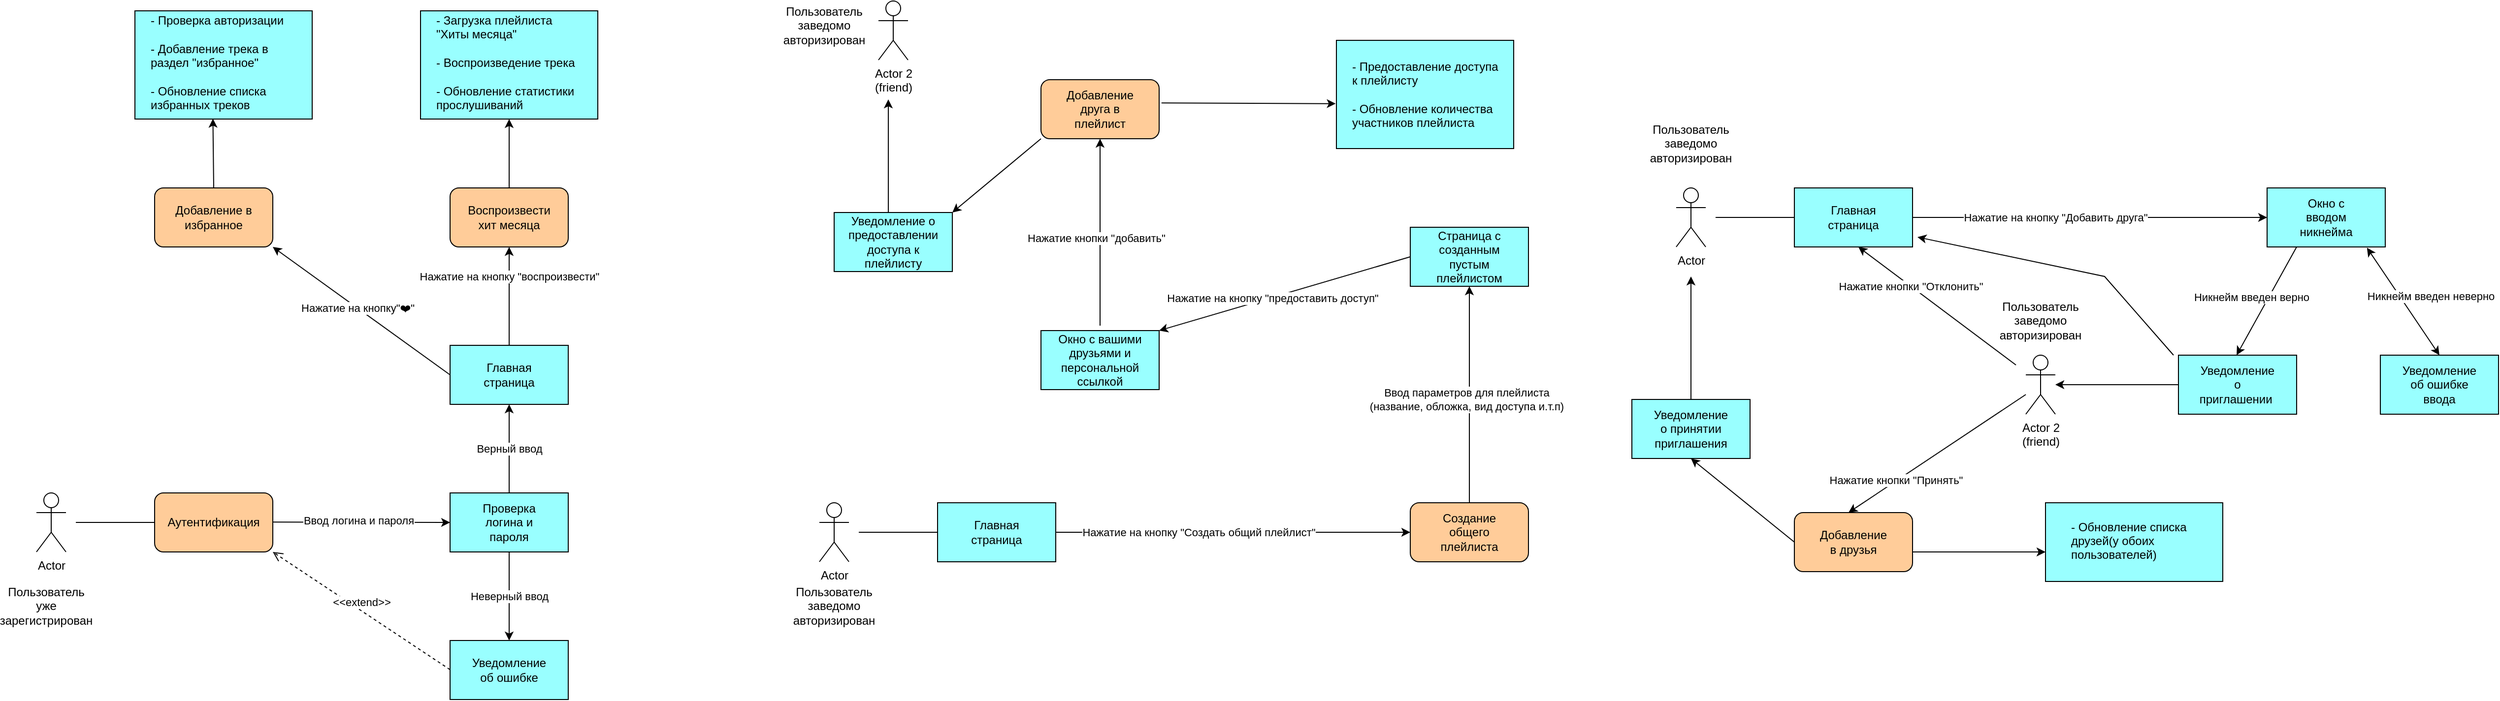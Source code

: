 <mxfile version="26.0.16">
  <diagram id="C5RBs43oDa-KdzZeNtuy" name="Page-1">
    <mxGraphModel dx="1789" dy="1003" grid="1" gridSize="10" guides="1" tooltips="1" connect="1" arrows="1" fold="1" page="1" pageScale="1" pageWidth="827" pageHeight="1169" math="0" shadow="0">
      <root>
        <mxCell id="WIyWlLk6GJQsqaUBKTNV-0" />
        <mxCell id="WIyWlLk6GJQsqaUBKTNV-1" parent="WIyWlLk6GJQsqaUBKTNV-0" />
        <mxCell id="O_Hls6zDi3jGi4kRHV9n-76" value="" style="rounded=0;whiteSpace=wrap;html=1;fillColor=light-dark(#99FFFF,var(--ge-dark-color, #121212));" parent="WIyWlLk6GJQsqaUBKTNV-1" vertex="1">
          <mxGeometry x="180" y="40" width="180" height="110" as="geometry" />
        </mxCell>
        <mxCell id="O_Hls6zDi3jGi4kRHV9n-0" value="Actor" style="shape=umlActor;verticalLabelPosition=bottom;verticalAlign=top;html=1;outlineConnect=0;" parent="WIyWlLk6GJQsqaUBKTNV-1" vertex="1">
          <mxGeometry x="80" y="530" width="30" height="60" as="geometry" />
        </mxCell>
        <mxCell id="O_Hls6zDi3jGi4kRHV9n-18" value="" style="rounded=0;whiteSpace=wrap;html=1;fillColor=light-dark(#99FFFF,var(--ge-dark-color, #121212));" parent="WIyWlLk6GJQsqaUBKTNV-1" vertex="1">
          <mxGeometry x="500" y="380" width="120" height="60" as="geometry" />
        </mxCell>
        <mxCell id="O_Hls6zDi3jGi4kRHV9n-19" value="" style="rounded=1;whiteSpace=wrap;html=1;fillColor=light-dark(#FFCC99,var(--ge-dark-color, #121212));" parent="WIyWlLk6GJQsqaUBKTNV-1" vertex="1">
          <mxGeometry x="200" y="530" width="120" height="60" as="geometry" />
        </mxCell>
        <mxCell id="O_Hls6zDi3jGi4kRHV9n-38" value="Аутентификация" style="text;html=1;align=center;verticalAlign=middle;whiteSpace=wrap;rounded=0;" parent="WIyWlLk6GJQsqaUBKTNV-1" vertex="1">
          <mxGeometry x="230" y="545" width="60" height="30" as="geometry" />
        </mxCell>
        <mxCell id="O_Hls6zDi3jGi4kRHV9n-41" value="" style="rounded=0;whiteSpace=wrap;html=1;fillColor=light-dark(#99FFFF,var(--ge-dark-color, #121212));" parent="WIyWlLk6GJQsqaUBKTNV-1" vertex="1">
          <mxGeometry x="500" y="530" width="120" height="60" as="geometry" />
        </mxCell>
        <mxCell id="O_Hls6zDi3jGi4kRHV9n-42" value="Проверка логина и пароля" style="text;html=1;align=center;verticalAlign=middle;whiteSpace=wrap;rounded=0;" parent="WIyWlLk6GJQsqaUBKTNV-1" vertex="1">
          <mxGeometry x="530" y="545" width="60" height="30" as="geometry" />
        </mxCell>
        <mxCell id="O_Hls6zDi3jGi4kRHV9n-44" value="" style="rounded=0;whiteSpace=wrap;html=1;fillColor=light-dark(#99FFFF,var(--ge-dark-color, #121212));" parent="WIyWlLk6GJQsqaUBKTNV-1" vertex="1">
          <mxGeometry x="500" y="680" width="120" height="60" as="geometry" />
        </mxCell>
        <mxCell id="O_Hls6zDi3jGi4kRHV9n-45" value="" style="endArrow=classic;html=1;rounded=0;exitX=0.5;exitY=1;exitDx=0;exitDy=0;entryX=0.5;entryY=0;entryDx=0;entryDy=0;" parent="WIyWlLk6GJQsqaUBKTNV-1" source="O_Hls6zDi3jGi4kRHV9n-41" target="O_Hls6zDi3jGi4kRHV9n-44" edge="1">
          <mxGeometry relative="1" as="geometry">
            <mxPoint x="510" y="620" as="sourcePoint" />
            <mxPoint x="610" y="620" as="targetPoint" />
          </mxGeometry>
        </mxCell>
        <mxCell id="O_Hls6zDi3jGi4kRHV9n-46" value="Неверный ввод" style="edgeLabel;resizable=0;html=1;;align=center;verticalAlign=middle;" parent="O_Hls6zDi3jGi4kRHV9n-45" connectable="0" vertex="1">
          <mxGeometry relative="1" as="geometry" />
        </mxCell>
        <mxCell id="O_Hls6zDi3jGi4kRHV9n-47" value="Уведомление об ошибке" style="text;html=1;align=center;verticalAlign=middle;whiteSpace=wrap;rounded=0;" parent="WIyWlLk6GJQsqaUBKTNV-1" vertex="1">
          <mxGeometry x="530" y="695" width="60" height="30" as="geometry" />
        </mxCell>
        <mxCell id="O_Hls6zDi3jGi4kRHV9n-49" value="" style="endArrow=classic;html=1;rounded=0;exitX=0.5;exitY=0;exitDx=0;exitDy=0;entryX=0.5;entryY=1;entryDx=0;entryDy=0;" parent="WIyWlLk6GJQsqaUBKTNV-1" source="O_Hls6zDi3jGi4kRHV9n-41" target="O_Hls6zDi3jGi4kRHV9n-18" edge="1">
          <mxGeometry relative="1" as="geometry">
            <mxPoint x="500" y="470" as="sourcePoint" />
            <mxPoint x="560" y="450" as="targetPoint" />
          </mxGeometry>
        </mxCell>
        <mxCell id="O_Hls6zDi3jGi4kRHV9n-50" value="Верный ввод" style="edgeLabel;resizable=0;html=1;;align=center;verticalAlign=middle;" parent="O_Hls6zDi3jGi4kRHV9n-49" connectable="0" vertex="1">
          <mxGeometry relative="1" as="geometry" />
        </mxCell>
        <mxCell id="O_Hls6zDi3jGi4kRHV9n-51" value="Главная страница" style="text;html=1;align=center;verticalAlign=middle;whiteSpace=wrap;rounded=0;" parent="WIyWlLk6GJQsqaUBKTNV-1" vertex="1">
          <mxGeometry x="530" y="395" width="60" height="30" as="geometry" />
        </mxCell>
        <mxCell id="O_Hls6zDi3jGi4kRHV9n-52" value="" style="endArrow=none;html=1;rounded=0;entryX=0;entryY=0.5;entryDx=0;entryDy=0;" parent="WIyWlLk6GJQsqaUBKTNV-1" target="O_Hls6zDi3jGi4kRHV9n-19" edge="1">
          <mxGeometry width="50" height="50" relative="1" as="geometry">
            <mxPoint x="120" y="560" as="sourcePoint" />
            <mxPoint x="170" y="520" as="targetPoint" />
          </mxGeometry>
        </mxCell>
        <mxCell id="O_Hls6zDi3jGi4kRHV9n-53" value="" style="endArrow=classic;html=1;rounded=0;entryX=0;entryY=0.5;entryDx=0;entryDy=0;" parent="WIyWlLk6GJQsqaUBKTNV-1" target="O_Hls6zDi3jGi4kRHV9n-41" edge="1">
          <mxGeometry relative="1" as="geometry">
            <mxPoint x="320" y="559.66" as="sourcePoint" />
            <mxPoint x="420" y="559.66" as="targetPoint" />
          </mxGeometry>
        </mxCell>
        <mxCell id="O_Hls6zDi3jGi4kRHV9n-57" value="Ввод логина и пароля" style="edgeLabel;html=1;align=center;verticalAlign=middle;resizable=0;points=[];" parent="O_Hls6zDi3jGi4kRHV9n-53" vertex="1" connectable="0">
          <mxGeometry x="-0.037" y="2" relative="1" as="geometry">
            <mxPoint as="offset" />
          </mxGeometry>
        </mxCell>
        <mxCell id="O_Hls6zDi3jGi4kRHV9n-58" value="&amp;lt;&amp;lt;extend&amp;gt;&amp;gt;" style="html=1;verticalAlign=bottom;endArrow=open;dashed=1;endSize=8;curved=0;rounded=0;entryX=1;entryY=1;entryDx=0;entryDy=0;" parent="WIyWlLk6GJQsqaUBKTNV-1" target="O_Hls6zDi3jGi4kRHV9n-19" edge="1">
          <mxGeometry relative="1" as="geometry">
            <mxPoint x="500" y="709.66" as="sourcePoint" />
            <mxPoint x="420" y="709.66" as="targetPoint" />
          </mxGeometry>
        </mxCell>
        <mxCell id="O_Hls6zDi3jGi4kRHV9n-59" value="" style="rounded=1;whiteSpace=wrap;html=1;fillColor=light-dark(#FFCC99,var(--ge-dark-color, #121212));" parent="WIyWlLk6GJQsqaUBKTNV-1" vertex="1">
          <mxGeometry x="500" y="220" width="120" height="60" as="geometry" />
        </mxCell>
        <mxCell id="O_Hls6zDi3jGi4kRHV9n-61" value="Воспроизвести хит месяца" style="text;html=1;align=center;verticalAlign=middle;whiteSpace=wrap;rounded=0;" parent="WIyWlLk6GJQsqaUBKTNV-1" vertex="1">
          <mxGeometry x="530" y="235" width="60" height="30" as="geometry" />
        </mxCell>
        <mxCell id="O_Hls6zDi3jGi4kRHV9n-63" value="" style="endArrow=classic;html=1;rounded=0;entryX=0.5;entryY=1;entryDx=0;entryDy=0;" parent="WIyWlLk6GJQsqaUBKTNV-1" target="O_Hls6zDi3jGi4kRHV9n-59" edge="1">
          <mxGeometry relative="1" as="geometry">
            <mxPoint x="560" y="380" as="sourcePoint" />
            <mxPoint x="480" y="360" as="targetPoint" />
          </mxGeometry>
        </mxCell>
        <mxCell id="O_Hls6zDi3jGi4kRHV9n-64" value="Нажатие на кнопку &quot;воспроизвести&quot;" style="edgeLabel;resizable=0;html=1;;align=center;verticalAlign=middle;" parent="O_Hls6zDi3jGi4kRHV9n-63" connectable="0" vertex="1">
          <mxGeometry relative="1" as="geometry">
            <mxPoint y="-20" as="offset" />
          </mxGeometry>
        </mxCell>
        <mxCell id="O_Hls6zDi3jGi4kRHV9n-65" value="" style="rounded=1;whiteSpace=wrap;html=1;fillColor=light-dark(#FFCC99,var(--ge-dark-color, #121212));" parent="WIyWlLk6GJQsqaUBKTNV-1" vertex="1">
          <mxGeometry x="200" y="220" width="120" height="60" as="geometry" />
        </mxCell>
        <mxCell id="O_Hls6zDi3jGi4kRHV9n-66" value="Добавление в избранное" style="text;html=1;align=center;verticalAlign=middle;whiteSpace=wrap;rounded=0;" parent="WIyWlLk6GJQsqaUBKTNV-1" vertex="1">
          <mxGeometry x="220" y="235" width="80" height="30" as="geometry" />
        </mxCell>
        <mxCell id="O_Hls6zDi3jGi4kRHV9n-68" value="" style="endArrow=classic;html=1;rounded=0;entryX=1;entryY=1;entryDx=0;entryDy=0;exitX=0;exitY=0.5;exitDx=0;exitDy=0;" parent="WIyWlLk6GJQsqaUBKTNV-1" source="O_Hls6zDi3jGi4kRHV9n-18" target="O_Hls6zDi3jGi4kRHV9n-65" edge="1">
          <mxGeometry relative="1" as="geometry">
            <mxPoint x="350" y="380" as="sourcePoint" />
            <mxPoint x="450" y="380" as="targetPoint" />
          </mxGeometry>
        </mxCell>
        <mxCell id="O_Hls6zDi3jGi4kRHV9n-71" value="Нажатие на кнопку&quot;❤️&quot;" style="edgeLabel;html=1;align=center;verticalAlign=middle;resizable=0;points=[];" parent="O_Hls6zDi3jGi4kRHV9n-68" vertex="1" connectable="0">
          <mxGeometry x="0.046" relative="1" as="geometry">
            <mxPoint as="offset" />
          </mxGeometry>
        </mxCell>
        <mxCell id="O_Hls6zDi3jGi4kRHV9n-72" value="" style="rounded=0;whiteSpace=wrap;html=1;fillColor=light-dark(#99FFFF,var(--ge-dark-color, #121212));" parent="WIyWlLk6GJQsqaUBKTNV-1" vertex="1">
          <mxGeometry x="470" y="40" width="180" height="110" as="geometry" />
        </mxCell>
        <mxCell id="O_Hls6zDi3jGi4kRHV9n-73" value="" style="endArrow=classic;html=1;rounded=0;entryX=0.5;entryY=1;entryDx=0;entryDy=0;" parent="WIyWlLk6GJQsqaUBKTNV-1" target="O_Hls6zDi3jGi4kRHV9n-72" edge="1">
          <mxGeometry width="50" height="50" relative="1" as="geometry">
            <mxPoint x="560" y="220" as="sourcePoint" />
            <mxPoint x="610" y="170" as="targetPoint" />
          </mxGeometry>
        </mxCell>
        <mxCell id="O_Hls6zDi3jGi4kRHV9n-74" value="- Загрузка плейлиста &quot;Хиты месяца&quot;&lt;div&gt;&lt;br&gt;&lt;div&gt;- Воспроизведение трека&lt;/div&gt;&lt;div&gt;&lt;br&gt;&lt;/div&gt;&lt;div&gt;- Обновление статистики прослушиваний&lt;/div&gt;&lt;div&gt;&lt;br&gt;&lt;/div&gt;&lt;/div&gt;" style="text;strokeColor=none;fillColor=none;align=left;verticalAlign=middle;spacingLeft=4;spacingRight=4;overflow=hidden;points=[[0,0.5],[1,0.5]];portConstraint=eastwest;rotatable=0;whiteSpace=wrap;html=1;" parent="WIyWlLk6GJQsqaUBKTNV-1" vertex="1">
          <mxGeometry x="480" y="40" width="160" height="120" as="geometry" />
        </mxCell>
        <mxCell id="O_Hls6zDi3jGi4kRHV9n-78" value="" style="endArrow=classic;html=1;rounded=0;entryX=0.44;entryY=0.997;entryDx=0;entryDy=0;entryPerimeter=0;" parent="WIyWlLk6GJQsqaUBKTNV-1" target="O_Hls6zDi3jGi4kRHV9n-76" edge="1">
          <mxGeometry width="50" height="50" relative="1" as="geometry">
            <mxPoint x="260" y="220" as="sourcePoint" />
            <mxPoint x="310" y="170" as="targetPoint" />
          </mxGeometry>
        </mxCell>
        <mxCell id="O_Hls6zDi3jGi4kRHV9n-79" value="-&amp;nbsp;&lt;span style=&quot;text-align: center;&quot;&gt;Проверка авторизации&lt;/span&gt;&lt;div&gt;&lt;div style=&quot;text-align: center;&quot;&gt;&lt;br&gt;&lt;/div&gt;&lt;div&gt;&lt;div&gt;-&amp;nbsp;&lt;span style=&quot;text-align: center; background-color: transparent; color: light-dark(rgb(0, 0, 0), rgb(255, 255, 255));&quot;&gt;Добавление трека в раздел &quot;избранное&quot;&lt;/span&gt;&lt;/div&gt;&lt;div&gt;&lt;br&gt;&lt;/div&gt;&lt;div&gt;-&amp;nbsp;&lt;span style=&quot;text-align: center; background-color: transparent; color: light-dark(rgb(0, 0, 0), rgb(255, 255, 255));&quot;&gt;Обновление списка избранных треков&lt;/span&gt;&lt;/div&gt;&lt;div&gt;&lt;br&gt;&lt;/div&gt;&lt;/div&gt;&lt;/div&gt;" style="text;strokeColor=none;fillColor=none;align=left;verticalAlign=middle;spacingLeft=4;spacingRight=4;overflow=hidden;points=[[0,0.5],[1,0.5]];portConstraint=eastwest;rotatable=0;whiteSpace=wrap;html=1;" parent="WIyWlLk6GJQsqaUBKTNV-1" vertex="1">
          <mxGeometry x="190" y="40" width="160" height="120" as="geometry" />
        </mxCell>
        <mxCell id="BaK_DTcCmuOv_4i3QxiW-2" value="Actor" style="shape=umlActor;verticalLabelPosition=bottom;verticalAlign=top;html=1;outlineConnect=0;" vertex="1" parent="WIyWlLk6GJQsqaUBKTNV-1">
          <mxGeometry x="875" y="540" width="30" height="60" as="geometry" />
        </mxCell>
        <mxCell id="BaK_DTcCmuOv_4i3QxiW-15" value="" style="endArrow=none;html=1;rounded=0;entryX=0;entryY=0.5;entryDx=0;entryDy=0;" edge="1" parent="WIyWlLk6GJQsqaUBKTNV-1">
          <mxGeometry width="50" height="50" relative="1" as="geometry">
            <mxPoint x="915" y="570" as="sourcePoint" />
            <mxPoint x="995" y="570" as="targetPoint" />
          </mxGeometry>
        </mxCell>
        <mxCell id="BaK_DTcCmuOv_4i3QxiW-63" value="" style="rounded=0;whiteSpace=wrap;html=1;fillColor=light-dark(#99FFFF,var(--ge-dark-color, #121212));" vertex="1" parent="WIyWlLk6GJQsqaUBKTNV-1">
          <mxGeometry x="995" y="540" width="120" height="60" as="geometry" />
        </mxCell>
        <mxCell id="BaK_DTcCmuOv_4i3QxiW-64" value="Главная страница" style="text;html=1;align=center;verticalAlign=middle;whiteSpace=wrap;rounded=0;" vertex="1" parent="WIyWlLk6GJQsqaUBKTNV-1">
          <mxGeometry x="1025" y="555" width="60" height="30" as="geometry" />
        </mxCell>
        <mxCell id="BaK_DTcCmuOv_4i3QxiW-65" value="" style="endArrow=classic;html=1;rounded=0;exitX=1;exitY=0.5;exitDx=0;exitDy=0;" edge="1" parent="WIyWlLk6GJQsqaUBKTNV-1" source="BaK_DTcCmuOv_4i3QxiW-63">
          <mxGeometry relative="1" as="geometry">
            <mxPoint x="1145" y="560" as="sourcePoint" />
            <mxPoint x="1475" y="570" as="targetPoint" />
          </mxGeometry>
        </mxCell>
        <mxCell id="BaK_DTcCmuOv_4i3QxiW-68" value="Нажатие на кнопку &quot;Создать общий плейлист&quot;" style="edgeLabel;html=1;align=center;verticalAlign=middle;resizable=0;points=[];" vertex="1" connectable="0" parent="BaK_DTcCmuOv_4i3QxiW-65">
          <mxGeometry x="-0.195" relative="1" as="geometry">
            <mxPoint as="offset" />
          </mxGeometry>
        </mxCell>
        <mxCell id="BaK_DTcCmuOv_4i3QxiW-69" value="" style="rounded=1;whiteSpace=wrap;html=1;fillColor=light-dark(#FFCC99,var(--ge-dark-color, #121212));" vertex="1" parent="WIyWlLk6GJQsqaUBKTNV-1">
          <mxGeometry x="1475" y="540" width="120" height="60" as="geometry" />
        </mxCell>
        <mxCell id="BaK_DTcCmuOv_4i3QxiW-70" value="Создание общего плейлиста" style="text;html=1;align=center;verticalAlign=middle;whiteSpace=wrap;rounded=0;" vertex="1" parent="WIyWlLk6GJQsqaUBKTNV-1">
          <mxGeometry x="1505" y="555" width="60" height="30" as="geometry" />
        </mxCell>
        <mxCell id="BaK_DTcCmuOv_4i3QxiW-71" value="Пользователь заведомо авторизирован" style="text;html=1;align=center;verticalAlign=middle;whiteSpace=wrap;rounded=0;" vertex="1" parent="WIyWlLk6GJQsqaUBKTNV-1">
          <mxGeometry x="860" y="630" width="60" height="30" as="geometry" />
        </mxCell>
        <mxCell id="BaK_DTcCmuOv_4i3QxiW-72" value="Пользователь уже зарегистрирован" style="text;html=1;align=center;verticalAlign=middle;whiteSpace=wrap;rounded=0;" vertex="1" parent="WIyWlLk6GJQsqaUBKTNV-1">
          <mxGeometry x="60" y="630" width="60" height="30" as="geometry" />
        </mxCell>
        <mxCell id="BaK_DTcCmuOv_4i3QxiW-73" value="" style="endArrow=classic;html=1;rounded=0;" edge="1" parent="WIyWlLk6GJQsqaUBKTNV-1">
          <mxGeometry width="50" height="50" relative="1" as="geometry">
            <mxPoint x="1535" y="540" as="sourcePoint" />
            <mxPoint x="1535" y="320" as="targetPoint" />
          </mxGeometry>
        </mxCell>
        <mxCell id="BaK_DTcCmuOv_4i3QxiW-74" value="Ввод параметров для плейлиста&lt;div&gt;(название, обложка, вид доступа и.т.п)&lt;/div&gt;" style="edgeLabel;html=1;align=center;verticalAlign=middle;resizable=0;points=[];" vertex="1" connectable="0" parent="BaK_DTcCmuOv_4i3QxiW-73">
          <mxGeometry x="-0.045" y="3" relative="1" as="geometry">
            <mxPoint as="offset" />
          </mxGeometry>
        </mxCell>
        <mxCell id="BaK_DTcCmuOv_4i3QxiW-76" value="" style="rounded=0;whiteSpace=wrap;html=1;fillColor=light-dark(#99FFFF,var(--ge-dark-color, #121212));" vertex="1" parent="WIyWlLk6GJQsqaUBKTNV-1">
          <mxGeometry x="1475" y="260" width="120" height="60" as="geometry" />
        </mxCell>
        <mxCell id="BaK_DTcCmuOv_4i3QxiW-77" value="Страница с созданным пустым плейлистом" style="text;html=1;align=center;verticalAlign=middle;whiteSpace=wrap;rounded=0;" vertex="1" parent="WIyWlLk6GJQsqaUBKTNV-1">
          <mxGeometry x="1505" y="275" width="60" height="30" as="geometry" />
        </mxCell>
        <mxCell id="BaK_DTcCmuOv_4i3QxiW-78" value="" style="endArrow=classic;html=1;rounded=0;exitX=0;exitY=0.5;exitDx=0;exitDy=0;entryX=1;entryY=0;entryDx=0;entryDy=0;" edge="1" parent="WIyWlLk6GJQsqaUBKTNV-1" source="BaK_DTcCmuOv_4i3QxiW-76" target="BaK_DTcCmuOv_4i3QxiW-83">
          <mxGeometry width="50" height="50" relative="1" as="geometry">
            <mxPoint x="1285" y="510" as="sourcePoint" />
            <mxPoint x="1180" y="300" as="targetPoint" />
          </mxGeometry>
        </mxCell>
        <mxCell id="BaK_DTcCmuOv_4i3QxiW-79" value="Нажатие на кнопку &quot;предоставить доступ&quot;" style="edgeLabel;html=1;align=center;verticalAlign=middle;resizable=0;points=[];" vertex="1" connectable="0" parent="BaK_DTcCmuOv_4i3QxiW-78">
          <mxGeometry x="0.1" y="1" relative="1" as="geometry">
            <mxPoint as="offset" />
          </mxGeometry>
        </mxCell>
        <mxCell id="BaK_DTcCmuOv_4i3QxiW-83" value="" style="rounded=0;whiteSpace=wrap;html=1;fillColor=light-dark(#99FFFF,var(--ge-dark-color, #121212));" vertex="1" parent="WIyWlLk6GJQsqaUBKTNV-1">
          <mxGeometry x="1100" y="365" width="120" height="60" as="geometry" />
        </mxCell>
        <mxCell id="BaK_DTcCmuOv_4i3QxiW-84" value="Окно с вашими друзьями и персональной ссылкой" style="text;html=1;align=center;verticalAlign=middle;whiteSpace=wrap;rounded=0;" vertex="1" parent="WIyWlLk6GJQsqaUBKTNV-1">
          <mxGeometry x="1110" y="380" width="100" height="30" as="geometry" />
        </mxCell>
        <mxCell id="BaK_DTcCmuOv_4i3QxiW-85" value="" style="endArrow=classic;html=1;rounded=0;" edge="1" parent="WIyWlLk6GJQsqaUBKTNV-1" target="BaK_DTcCmuOv_4i3QxiW-88">
          <mxGeometry width="50" height="50" relative="1" as="geometry">
            <mxPoint x="1160" y="360" as="sourcePoint" />
            <mxPoint x="1110" y="120" as="targetPoint" />
          </mxGeometry>
        </mxCell>
        <mxCell id="BaK_DTcCmuOv_4i3QxiW-86" value="Нажатие кнопки &quot;добавить&quot;" style="edgeLabel;html=1;align=center;verticalAlign=middle;resizable=0;points=[];" vertex="1" connectable="0" parent="BaK_DTcCmuOv_4i3QxiW-85">
          <mxGeometry x="-0.065" y="4" relative="1" as="geometry">
            <mxPoint as="offset" />
          </mxGeometry>
        </mxCell>
        <mxCell id="BaK_DTcCmuOv_4i3QxiW-88" value="" style="rounded=1;whiteSpace=wrap;html=1;fillColor=light-dark(#FFCC99,var(--ge-dark-color, #121212));" vertex="1" parent="WIyWlLk6GJQsqaUBKTNV-1">
          <mxGeometry x="1100" y="110" width="120" height="60" as="geometry" />
        </mxCell>
        <mxCell id="BaK_DTcCmuOv_4i3QxiW-89" value="Добавление друга в плейлист" style="text;html=1;align=center;verticalAlign=middle;whiteSpace=wrap;rounded=0;" vertex="1" parent="WIyWlLk6GJQsqaUBKTNV-1">
          <mxGeometry x="1130" y="125" width="60" height="30" as="geometry" />
        </mxCell>
        <mxCell id="BaK_DTcCmuOv_4i3QxiW-91" value="" style="rounded=0;whiteSpace=wrap;html=1;fillColor=light-dark(#99FFFF,var(--ge-dark-color, #121212));" vertex="1" parent="WIyWlLk6GJQsqaUBKTNV-1">
          <mxGeometry x="1400" y="70" width="180" height="110" as="geometry" />
        </mxCell>
        <mxCell id="BaK_DTcCmuOv_4i3QxiW-92" value="&lt;div&gt;&lt;br&gt;&lt;div&gt;- Предоставление доступа к плейлисту&amp;nbsp;&lt;/div&gt;&lt;div&gt;&lt;br&gt;&lt;/div&gt;&lt;div&gt;- Обновление количества участников плейлиста&lt;/div&gt;&lt;div&gt;&lt;br&gt;&lt;/div&gt;&lt;/div&gt;" style="text;strokeColor=none;fillColor=none;align=left;verticalAlign=middle;spacingLeft=4;spacingRight=4;overflow=hidden;points=[[0,0.5],[1,0.5]];portConstraint=eastwest;rotatable=0;whiteSpace=wrap;html=1;" vertex="1" parent="WIyWlLk6GJQsqaUBKTNV-1">
          <mxGeometry x="1410" y="65" width="160" height="120" as="geometry" />
        </mxCell>
        <mxCell id="BaK_DTcCmuOv_4i3QxiW-93" value="Actor" style="shape=umlActor;verticalLabelPosition=bottom;verticalAlign=top;html=1;outlineConnect=0;" vertex="1" parent="WIyWlLk6GJQsqaUBKTNV-1">
          <mxGeometry x="1745" y="220" width="30" height="60" as="geometry" />
        </mxCell>
        <mxCell id="BaK_DTcCmuOv_4i3QxiW-94" value="" style="endArrow=none;html=1;rounded=0;entryX=0;entryY=0.5;entryDx=0;entryDy=0;" edge="1" parent="WIyWlLk6GJQsqaUBKTNV-1">
          <mxGeometry width="50" height="50" relative="1" as="geometry">
            <mxPoint x="1785" y="250" as="sourcePoint" />
            <mxPoint x="1865" y="250" as="targetPoint" />
          </mxGeometry>
        </mxCell>
        <mxCell id="BaK_DTcCmuOv_4i3QxiW-95" value="" style="rounded=0;whiteSpace=wrap;html=1;fillColor=light-dark(#99FFFF,var(--ge-dark-color, #121212));" vertex="1" parent="WIyWlLk6GJQsqaUBKTNV-1">
          <mxGeometry x="1865" y="220" width="120" height="60" as="geometry" />
        </mxCell>
        <mxCell id="BaK_DTcCmuOv_4i3QxiW-96" value="Главная страница" style="text;html=1;align=center;verticalAlign=middle;whiteSpace=wrap;rounded=0;" vertex="1" parent="WIyWlLk6GJQsqaUBKTNV-1">
          <mxGeometry x="1895" y="235" width="60" height="30" as="geometry" />
        </mxCell>
        <mxCell id="BaK_DTcCmuOv_4i3QxiW-97" value="" style="endArrow=classic;html=1;rounded=0;exitX=1;exitY=0.5;exitDx=0;exitDy=0;" edge="1" parent="WIyWlLk6GJQsqaUBKTNV-1" source="BaK_DTcCmuOv_4i3QxiW-95">
          <mxGeometry relative="1" as="geometry">
            <mxPoint x="2015" y="240" as="sourcePoint" />
            <mxPoint x="2345" y="250" as="targetPoint" />
          </mxGeometry>
        </mxCell>
        <mxCell id="BaK_DTcCmuOv_4i3QxiW-98" value="Нажатие на кнопку &quot;Добавить друга&quot;" style="edgeLabel;html=1;align=center;verticalAlign=middle;resizable=0;points=[];" vertex="1" connectable="0" parent="BaK_DTcCmuOv_4i3QxiW-97">
          <mxGeometry x="-0.195" relative="1" as="geometry">
            <mxPoint as="offset" />
          </mxGeometry>
        </mxCell>
        <mxCell id="BaK_DTcCmuOv_4i3QxiW-101" value="Пользователь заведомо авторизирован" style="text;html=1;align=center;verticalAlign=middle;whiteSpace=wrap;rounded=0;" vertex="1" parent="WIyWlLk6GJQsqaUBKTNV-1">
          <mxGeometry x="1730" y="160" width="60" height="30" as="geometry" />
        </mxCell>
        <mxCell id="BaK_DTcCmuOv_4i3QxiW-117" value="Actor 2&lt;div&gt;(friend)&lt;/div&gt;" style="shape=umlActor;verticalLabelPosition=bottom;verticalAlign=top;html=1;outlineConnect=0;" vertex="1" parent="WIyWlLk6GJQsqaUBKTNV-1">
          <mxGeometry x="2100" y="390" width="30" height="60" as="geometry" />
        </mxCell>
        <mxCell id="BaK_DTcCmuOv_4i3QxiW-123" value="" style="rounded=0;whiteSpace=wrap;html=1;fillColor=light-dark(#99FFFF,var(--ge-dark-color, #121212));" vertex="1" parent="WIyWlLk6GJQsqaUBKTNV-1">
          <mxGeometry x="2345" y="220" width="120" height="60" as="geometry" />
        </mxCell>
        <mxCell id="BaK_DTcCmuOv_4i3QxiW-124" value="Окно с вводом никнейма" style="text;html=1;align=center;verticalAlign=middle;whiteSpace=wrap;rounded=0;" vertex="1" parent="WIyWlLk6GJQsqaUBKTNV-1">
          <mxGeometry x="2375" y="235" width="60" height="30" as="geometry" />
        </mxCell>
        <mxCell id="BaK_DTcCmuOv_4i3QxiW-125" value="" style="endArrow=classic;html=1;rounded=0;exitX=0.25;exitY=1;exitDx=0;exitDy=0;entryX=0.492;entryY=0;entryDx=0;entryDy=0;entryPerimeter=0;" edge="1" parent="WIyWlLk6GJQsqaUBKTNV-1" source="BaK_DTcCmuOv_4i3QxiW-123" target="BaK_DTcCmuOv_4i3QxiW-127">
          <mxGeometry width="50" height="50" relative="1" as="geometry">
            <mxPoint x="2210" y="220" as="sourcePoint" />
            <mxPoint x="2359" y="380" as="targetPoint" />
          </mxGeometry>
        </mxCell>
        <mxCell id="BaK_DTcCmuOv_4i3QxiW-126" value="Никнейм введен верно" style="edgeLabel;html=1;align=center;verticalAlign=middle;resizable=0;points=[];" vertex="1" connectable="0" parent="BaK_DTcCmuOv_4i3QxiW-125">
          <mxGeometry x="-0.069" y="-1" relative="1" as="geometry">
            <mxPoint x="-17" as="offset" />
          </mxGeometry>
        </mxCell>
        <mxCell id="BaK_DTcCmuOv_4i3QxiW-127" value="" style="rounded=0;whiteSpace=wrap;html=1;fillColor=light-dark(#99FFFF,var(--ge-dark-color, #121212));" vertex="1" parent="WIyWlLk6GJQsqaUBKTNV-1">
          <mxGeometry x="2255" y="390" width="120" height="60" as="geometry" />
        </mxCell>
        <mxCell id="BaK_DTcCmuOv_4i3QxiW-128" value="Уведомление о приглашении&amp;nbsp;" style="text;html=1;align=center;verticalAlign=middle;whiteSpace=wrap;rounded=0;" vertex="1" parent="WIyWlLk6GJQsqaUBKTNV-1">
          <mxGeometry x="2285" y="405" width="60" height="30" as="geometry" />
        </mxCell>
        <mxCell id="BaK_DTcCmuOv_4i3QxiW-132" value="" style="endArrow=classic;html=1;rounded=0;exitX=0;exitY=0.5;exitDx=0;exitDy=0;" edge="1" parent="WIyWlLk6GJQsqaUBKTNV-1" source="BaK_DTcCmuOv_4i3QxiW-127" target="BaK_DTcCmuOv_4i3QxiW-117">
          <mxGeometry width="50" height="50" relative="1" as="geometry">
            <mxPoint x="2170" y="390" as="sourcePoint" />
            <mxPoint x="2220" y="340" as="targetPoint" />
          </mxGeometry>
        </mxCell>
        <mxCell id="BaK_DTcCmuOv_4i3QxiW-134" value="" style="rounded=0;whiteSpace=wrap;html=1;fillColor=light-dark(#99FFFF,var(--ge-dark-color, #121212));" vertex="1" parent="WIyWlLk6GJQsqaUBKTNV-1">
          <mxGeometry x="2460" y="390" width="120" height="60" as="geometry" />
        </mxCell>
        <mxCell id="BaK_DTcCmuOv_4i3QxiW-135" value="" style="endArrow=classic;startArrow=classic;html=1;rounded=0;exitX=0.5;exitY=0;exitDx=0;exitDy=0;entryX=0.845;entryY=1.013;entryDx=0;entryDy=0;entryPerimeter=0;" edge="1" parent="WIyWlLk6GJQsqaUBKTNV-1" source="BaK_DTcCmuOv_4i3QxiW-134" target="BaK_DTcCmuOv_4i3QxiW-123">
          <mxGeometry width="50" height="50" relative="1" as="geometry">
            <mxPoint x="2180" y="340" as="sourcePoint" />
            <mxPoint x="2230" y="290" as="targetPoint" />
          </mxGeometry>
        </mxCell>
        <mxCell id="BaK_DTcCmuOv_4i3QxiW-137" value="Никнейм введен неверно" style="edgeLabel;html=1;align=center;verticalAlign=middle;resizable=0;points=[];" vertex="1" connectable="0" parent="BaK_DTcCmuOv_4i3QxiW-135">
          <mxGeometry x="-0.34" y="-2" relative="1" as="geometry">
            <mxPoint x="13" y="-23" as="offset" />
          </mxGeometry>
        </mxCell>
        <mxCell id="BaK_DTcCmuOv_4i3QxiW-136" value="Уведомление об ошибке ввода" style="text;html=1;align=center;verticalAlign=middle;whiteSpace=wrap;rounded=0;" vertex="1" parent="WIyWlLk6GJQsqaUBKTNV-1">
          <mxGeometry x="2490" y="405" width="60" height="30" as="geometry" />
        </mxCell>
        <mxCell id="BaK_DTcCmuOv_4i3QxiW-138" value="" style="endArrow=classic;html=1;rounded=0;" edge="1" parent="WIyWlLk6GJQsqaUBKTNV-1">
          <mxGeometry width="50" height="50" relative="1" as="geometry">
            <mxPoint x="2090" y="400" as="sourcePoint" />
            <mxPoint x="1930" y="280" as="targetPoint" />
          </mxGeometry>
        </mxCell>
        <mxCell id="BaK_DTcCmuOv_4i3QxiW-139" value="Нажатие кнопки &quot;Отклонить&quot;" style="edgeLabel;html=1;align=center;verticalAlign=middle;resizable=0;points=[];" vertex="1" connectable="0" parent="BaK_DTcCmuOv_4i3QxiW-138">
          <mxGeometry x="0.099" y="2" relative="1" as="geometry">
            <mxPoint x="-18" y="-16" as="offset" />
          </mxGeometry>
        </mxCell>
        <mxCell id="BaK_DTcCmuOv_4i3QxiW-140" value="" style="endArrow=classic;html=1;rounded=0;" edge="1" parent="WIyWlLk6GJQsqaUBKTNV-1" source="BaK_DTcCmuOv_4i3QxiW-117">
          <mxGeometry width="50" height="50" relative="1" as="geometry">
            <mxPoint x="1985" y="455" as="sourcePoint" />
            <mxPoint x="1920" y="550" as="targetPoint" />
          </mxGeometry>
        </mxCell>
        <mxCell id="BaK_DTcCmuOv_4i3QxiW-141" value="Нажатие кнопки &quot;Принять&quot;" style="edgeLabel;html=1;align=center;verticalAlign=middle;resizable=0;points=[];" vertex="1" connectable="0" parent="BaK_DTcCmuOv_4i3QxiW-140">
          <mxGeometry x="0.466" y="-2" relative="1" as="geometry">
            <mxPoint x="1" as="offset" />
          </mxGeometry>
        </mxCell>
        <mxCell id="BaK_DTcCmuOv_4i3QxiW-142" value="" style="rounded=1;whiteSpace=wrap;html=1;fillColor=light-dark(#FFCC99,var(--ge-dark-color, #121212));" vertex="1" parent="WIyWlLk6GJQsqaUBKTNV-1">
          <mxGeometry x="1865" y="550" width="120" height="60" as="geometry" />
        </mxCell>
        <mxCell id="BaK_DTcCmuOv_4i3QxiW-143" value="Добавление в друзья" style="text;html=1;align=center;verticalAlign=middle;whiteSpace=wrap;rounded=0;" vertex="1" parent="WIyWlLk6GJQsqaUBKTNV-1">
          <mxGeometry x="1895" y="565" width="60" height="30" as="geometry" />
        </mxCell>
        <mxCell id="BaK_DTcCmuOv_4i3QxiW-144" value="" style="endArrow=classic;html=1;rounded=0;" edge="1" parent="WIyWlLk6GJQsqaUBKTNV-1">
          <mxGeometry width="50" height="50" relative="1" as="geometry">
            <mxPoint x="1985" y="590" as="sourcePoint" />
            <mxPoint x="2120" y="590" as="targetPoint" />
          </mxGeometry>
        </mxCell>
        <mxCell id="BaK_DTcCmuOv_4i3QxiW-146" value="" style="rounded=0;whiteSpace=wrap;html=1;fillColor=light-dark(#99FFFF,var(--ge-dark-color, #121212));" vertex="1" parent="WIyWlLk6GJQsqaUBKTNV-1">
          <mxGeometry x="2120" y="540" width="180" height="80" as="geometry" />
        </mxCell>
        <mxCell id="BaK_DTcCmuOv_4i3QxiW-147" value="- Обновление списка друзей(у обоих пользователей)&lt;div&gt;&lt;br&gt;&lt;div&gt;&lt;br&gt;&lt;/div&gt;&lt;div&gt;&lt;br&gt;&lt;/div&gt;&lt;/div&gt;" style="text;strokeColor=none;fillColor=none;align=left;verticalAlign=middle;spacingLeft=4;spacingRight=4;overflow=hidden;points=[[0,0.5],[1,0.5]];portConstraint=eastwest;rotatable=0;whiteSpace=wrap;html=1;" vertex="1" parent="WIyWlLk6GJQsqaUBKTNV-1">
          <mxGeometry x="2140" y="555" width="160" height="50" as="geometry" />
        </mxCell>
        <mxCell id="BaK_DTcCmuOv_4i3QxiW-148" value="" style="rounded=0;whiteSpace=wrap;html=1;fillColor=light-dark(#99FFFF,var(--ge-dark-color, #121212));" vertex="1" parent="WIyWlLk6GJQsqaUBKTNV-1">
          <mxGeometry x="1700" y="435" width="120" height="60" as="geometry" />
        </mxCell>
        <mxCell id="BaK_DTcCmuOv_4i3QxiW-149" value="Уведомление о принятии приглашения" style="text;html=1;align=center;verticalAlign=middle;whiteSpace=wrap;rounded=0;" vertex="1" parent="WIyWlLk6GJQsqaUBKTNV-1">
          <mxGeometry x="1730" y="450" width="60" height="30" as="geometry" />
        </mxCell>
        <mxCell id="BaK_DTcCmuOv_4i3QxiW-150" value="" style="endArrow=classic;html=1;rounded=0;entryX=0.5;entryY=1;entryDx=0;entryDy=0;exitX=0;exitY=0.5;exitDx=0;exitDy=0;" edge="1" parent="WIyWlLk6GJQsqaUBKTNV-1" source="BaK_DTcCmuOv_4i3QxiW-142" target="BaK_DTcCmuOv_4i3QxiW-148">
          <mxGeometry width="50" height="50" relative="1" as="geometry">
            <mxPoint x="1860" y="580" as="sourcePoint" />
            <mxPoint x="1850" y="515" as="targetPoint" />
          </mxGeometry>
        </mxCell>
        <mxCell id="BaK_DTcCmuOv_4i3QxiW-151" value="" style="endArrow=classic;html=1;rounded=0;" edge="1" parent="WIyWlLk6GJQsqaUBKTNV-1">
          <mxGeometry width="50" height="50" relative="1" as="geometry">
            <mxPoint x="1760" y="435" as="sourcePoint" />
            <mxPoint x="1760" y="310" as="targetPoint" />
          </mxGeometry>
        </mxCell>
        <mxCell id="BaK_DTcCmuOv_4i3QxiW-152" value="Actor 2&lt;div&gt;(friend)&lt;/div&gt;" style="shape=umlActor;verticalLabelPosition=bottom;verticalAlign=top;html=1;outlineConnect=0;" vertex="1" parent="WIyWlLk6GJQsqaUBKTNV-1">
          <mxGeometry x="935" y="30" width="30" height="60" as="geometry" />
        </mxCell>
        <mxCell id="BaK_DTcCmuOv_4i3QxiW-153" value="" style="endArrow=classic;html=1;rounded=0;entryX=-0.004;entryY=0.585;entryDx=0;entryDy=0;entryPerimeter=0;exitX=1.02;exitY=0.393;exitDx=0;exitDy=0;exitPerimeter=0;" edge="1" parent="WIyWlLk6GJQsqaUBKTNV-1" source="BaK_DTcCmuOv_4i3QxiW-88" target="BaK_DTcCmuOv_4i3QxiW-91">
          <mxGeometry width="50" height="50" relative="1" as="geometry">
            <mxPoint x="1260" y="270" as="sourcePoint" />
            <mxPoint x="1310" y="220" as="targetPoint" />
          </mxGeometry>
        </mxCell>
        <mxCell id="BaK_DTcCmuOv_4i3QxiW-155" value="" style="rounded=0;whiteSpace=wrap;html=1;fillColor=light-dark(#99FFFF,var(--ge-dark-color, #121212));" vertex="1" parent="WIyWlLk6GJQsqaUBKTNV-1">
          <mxGeometry x="890" y="245" width="120" height="60" as="geometry" />
        </mxCell>
        <mxCell id="BaK_DTcCmuOv_4i3QxiW-156" value="Уведомление о предоставлении доступа к плейлисту" style="text;html=1;align=center;verticalAlign=middle;whiteSpace=wrap;rounded=0;" vertex="1" parent="WIyWlLk6GJQsqaUBKTNV-1">
          <mxGeometry x="920" y="260" width="60" height="30" as="geometry" />
        </mxCell>
        <mxCell id="BaK_DTcCmuOv_4i3QxiW-157" value="" style="endArrow=classic;html=1;rounded=0;exitX=0;exitY=1;exitDx=0;exitDy=0;entryX=1;entryY=0;entryDx=0;entryDy=0;" edge="1" parent="WIyWlLk6GJQsqaUBKTNV-1" source="BaK_DTcCmuOv_4i3QxiW-88" target="BaK_DTcCmuOv_4i3QxiW-155">
          <mxGeometry width="50" height="50" relative="1" as="geometry">
            <mxPoint x="980" y="230" as="sourcePoint" />
            <mxPoint x="1030" y="180" as="targetPoint" />
          </mxGeometry>
        </mxCell>
        <mxCell id="BaK_DTcCmuOv_4i3QxiW-158" value="" style="endArrow=classic;html=1;rounded=0;" edge="1" parent="WIyWlLk6GJQsqaUBKTNV-1">
          <mxGeometry width="50" height="50" relative="1" as="geometry">
            <mxPoint x="945" y="245" as="sourcePoint" />
            <mxPoint x="945" y="130" as="targetPoint" />
          </mxGeometry>
        </mxCell>
        <mxCell id="BaK_DTcCmuOv_4i3QxiW-159" value="Пользователь заведомо авторизирован" style="text;html=1;align=center;verticalAlign=middle;whiteSpace=wrap;rounded=0;" vertex="1" parent="WIyWlLk6GJQsqaUBKTNV-1">
          <mxGeometry x="2085" y="340" width="60" height="30" as="geometry" />
        </mxCell>
        <mxCell id="BaK_DTcCmuOv_4i3QxiW-160" value="Пользователь заведомо авторизирован" style="text;html=1;align=center;verticalAlign=middle;whiteSpace=wrap;rounded=0;" vertex="1" parent="WIyWlLk6GJQsqaUBKTNV-1">
          <mxGeometry x="850" y="40" width="60" height="30" as="geometry" />
        </mxCell>
        <mxCell id="BaK_DTcCmuOv_4i3QxiW-164" value="" style="endArrow=classic;html=1;rounded=0;" edge="1" parent="WIyWlLk6GJQsqaUBKTNV-1">
          <mxGeometry width="50" height="50" relative="1" as="geometry">
            <mxPoint x="2250" y="390" as="sourcePoint" />
            <mxPoint x="1990" y="270" as="targetPoint" />
            <Array as="points">
              <mxPoint x="2180" y="310" />
            </Array>
          </mxGeometry>
        </mxCell>
      </root>
    </mxGraphModel>
  </diagram>
</mxfile>
